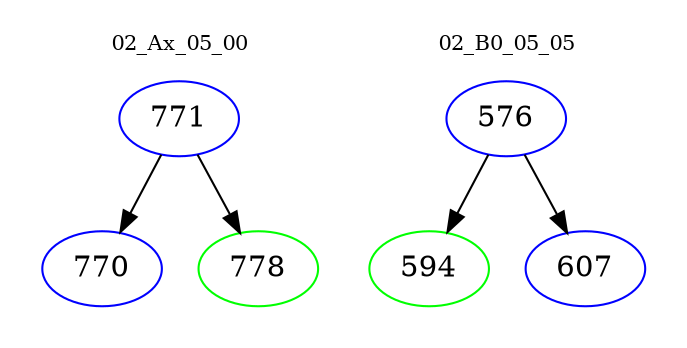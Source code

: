 digraph{
subgraph cluster_0 {
color = white
label = "02_Ax_05_00";
fontsize=10;
T0_771 [label="771", color="blue"]
T0_771 -> T0_770 [color="black"]
T0_770 [label="770", color="blue"]
T0_771 -> T0_778 [color="black"]
T0_778 [label="778", color="green"]
}
subgraph cluster_1 {
color = white
label = "02_B0_05_05";
fontsize=10;
T1_576 [label="576", color="blue"]
T1_576 -> T1_594 [color="black"]
T1_594 [label="594", color="green"]
T1_576 -> T1_607 [color="black"]
T1_607 [label="607", color="blue"]
}
}
